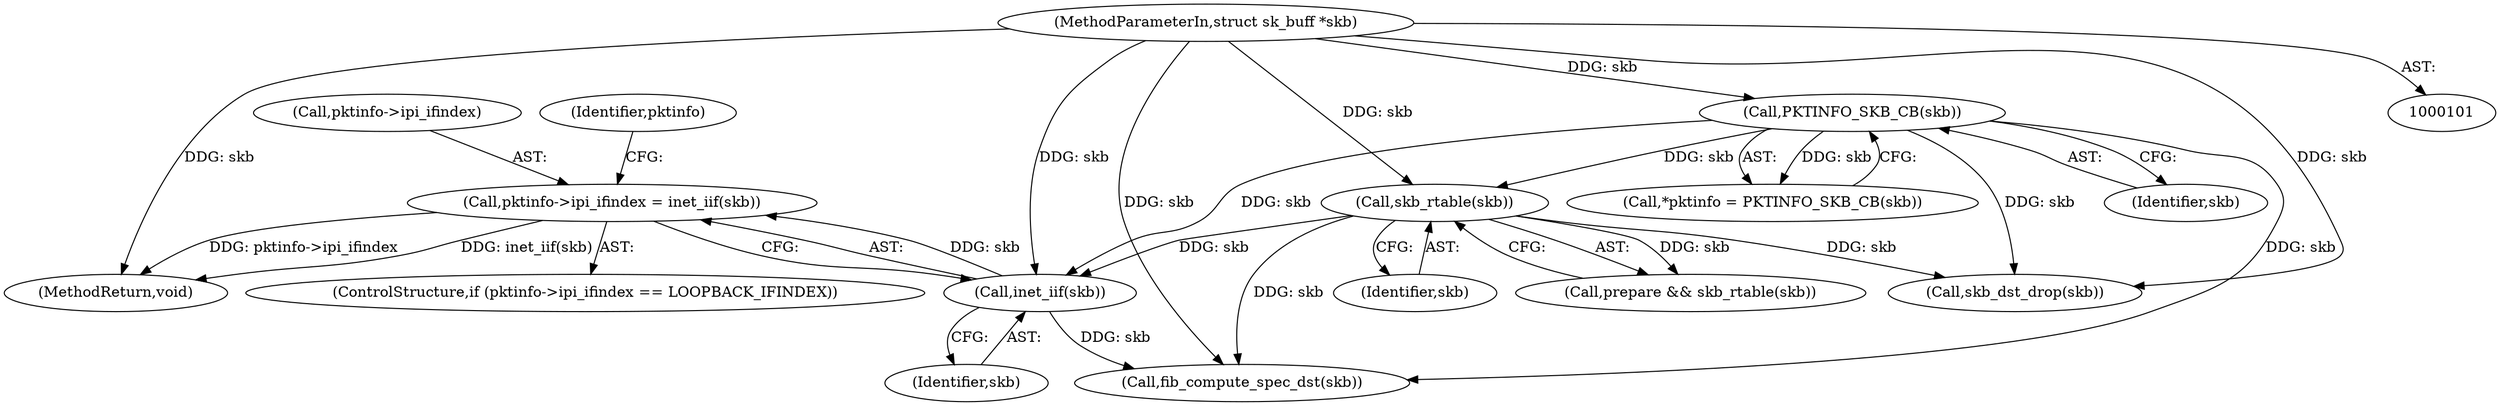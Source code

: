 digraph "0_linux_34b2cef20f19c87999fff3da4071e66937db9644@pointer" {
"1000134" [label="(Call,pktinfo->ipi_ifindex = inet_iif(skb))"];
"1000138" [label="(Call,inet_iif(skb))"];
"1000125" [label="(Call,skb_rtable(skb))"];
"1000108" [label="(Call,PKTINFO_SKB_CB(skb))"];
"1000103" [label="(MethodParameterIn,struct sk_buff *skb)"];
"1000143" [label="(Identifier,pktinfo)"];
"1000109" [label="(Identifier,skb)"];
"1000125" [label="(Call,skb_rtable(skb))"];
"1000108" [label="(Call,PKTINFO_SKB_CB(skb))"];
"1000164" [label="(MethodReturn,void)"];
"1000135" [label="(Call,pktinfo->ipi_ifindex)"];
"1000103" [label="(MethodParameterIn,struct sk_buff *skb)"];
"1000128" [label="(ControlStructure,if (pktinfo->ipi_ifindex == LOOPBACK_IFINDEX))"];
"1000146" [label="(Call,fib_compute_spec_dst(skb))"];
"1000106" [label="(Call,*pktinfo = PKTINFO_SKB_CB(skb))"];
"1000126" [label="(Identifier,skb)"];
"1000139" [label="(Identifier,skb)"];
"1000162" [label="(Call,skb_dst_drop(skb))"];
"1000138" [label="(Call,inet_iif(skb))"];
"1000134" [label="(Call,pktinfo->ipi_ifindex = inet_iif(skb))"];
"1000123" [label="(Call,prepare && skb_rtable(skb))"];
"1000134" -> "1000128"  [label="AST: "];
"1000134" -> "1000138"  [label="CFG: "];
"1000135" -> "1000134"  [label="AST: "];
"1000138" -> "1000134"  [label="AST: "];
"1000143" -> "1000134"  [label="CFG: "];
"1000134" -> "1000164"  [label="DDG: pktinfo->ipi_ifindex"];
"1000134" -> "1000164"  [label="DDG: inet_iif(skb)"];
"1000138" -> "1000134"  [label="DDG: skb"];
"1000138" -> "1000139"  [label="CFG: "];
"1000139" -> "1000138"  [label="AST: "];
"1000125" -> "1000138"  [label="DDG: skb"];
"1000108" -> "1000138"  [label="DDG: skb"];
"1000103" -> "1000138"  [label="DDG: skb"];
"1000138" -> "1000146"  [label="DDG: skb"];
"1000125" -> "1000123"  [label="AST: "];
"1000125" -> "1000126"  [label="CFG: "];
"1000126" -> "1000125"  [label="AST: "];
"1000123" -> "1000125"  [label="CFG: "];
"1000125" -> "1000123"  [label="DDG: skb"];
"1000108" -> "1000125"  [label="DDG: skb"];
"1000103" -> "1000125"  [label="DDG: skb"];
"1000125" -> "1000146"  [label="DDG: skb"];
"1000125" -> "1000162"  [label="DDG: skb"];
"1000108" -> "1000106"  [label="AST: "];
"1000108" -> "1000109"  [label="CFG: "];
"1000109" -> "1000108"  [label="AST: "];
"1000106" -> "1000108"  [label="CFG: "];
"1000108" -> "1000106"  [label="DDG: skb"];
"1000103" -> "1000108"  [label="DDG: skb"];
"1000108" -> "1000146"  [label="DDG: skb"];
"1000108" -> "1000162"  [label="DDG: skb"];
"1000103" -> "1000101"  [label="AST: "];
"1000103" -> "1000164"  [label="DDG: skb"];
"1000103" -> "1000146"  [label="DDG: skb"];
"1000103" -> "1000162"  [label="DDG: skb"];
}
